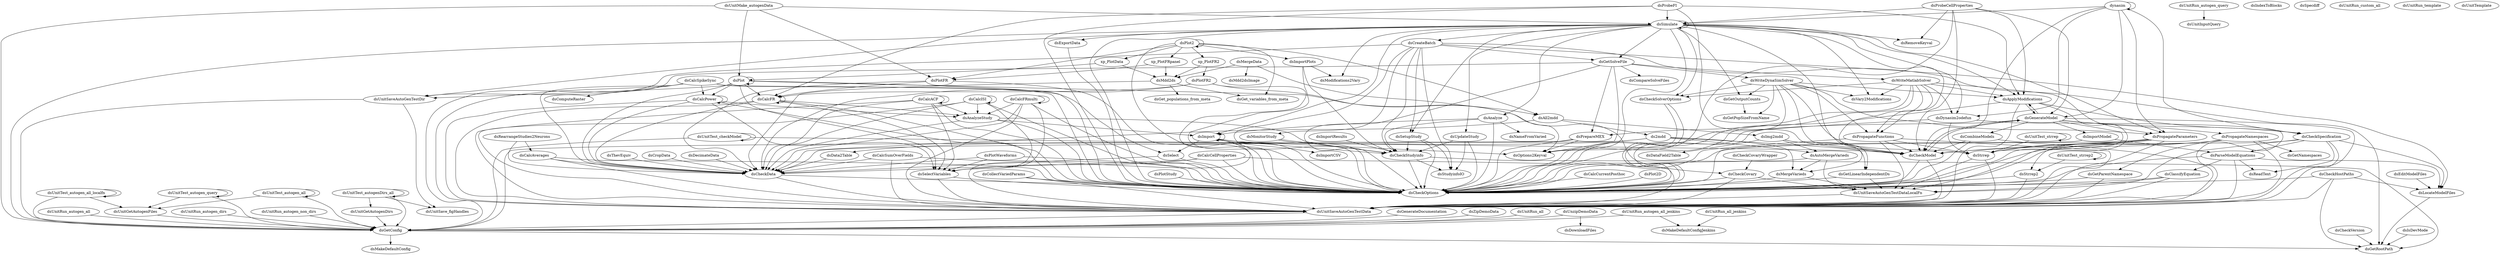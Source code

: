 /* Created by mdot for Matlab */
digraph m2html {
  dsAnalyze -> dsImport;
  dsAnalyze -> dsCheckOptions;
  dsAnalyze -> dsCheckStudyinfo;
  dsAnalyze -> dsNameFromVaried;
  dsImport -> dsImport;
  dsImport -> dsSelect;
  dsImport -> dsCheckOptions;
  dsImport -> dsCheckStudyinfo;
  dsImport -> dsImportCSV;
  dsImport -> dsOptions2Keyval;
  dsImport -> dsUnitSaveAutoGenTestData;
  dsPlot -> dsPlot;
  dsPlot -> dsCalcFR;
  dsPlot -> dsCalcPower;
  dsPlot -> dsCheckCovary;
  dsPlot -> dsCheckData;
  dsPlot -> dsCheckOptions;
  dsPlot -> dsSelectVariables;
  dsPlot -> dsUnitSaveAutoGenTestDir;
  dsPlot2 -> dsPlot2;
  dsPlot2 -> dsAll2mdd;
  dsPlot2 -> dsCheckOptions;
  dsPlot2 -> dsGet_variables_from_meta;
  dsPlot2 -> dsImportPlots;
  dsPlot2 -> dsPlotFR;
  dsPlot2 -> xp_PlotData;
  dsPlot2 -> xp_PlotFR2;
  dsPlot2 -> xp_PlotFRpanel;
  dsSelect -> dsCheckData;
  dsSelect -> dsCheckOptions;
  dsSimulate -> dsAnalyze;
  dsSimulate -> dsImport;
  dsSimulate -> dsSimulate;
  dsSimulate -> dsApplyModifications;
  dsSimulate -> dsCheckModel;
  dsSimulate -> dsCheckOptions;
  dsSimulate -> dsCheckSolverOptions;
  dsSimulate -> dsCreateBatch;
  dsSimulate -> dsDynasim2odefun;
  dsSimulate -> dsExportData;
  dsSimulate -> dsGetConfig;
  dsSimulate -> dsGetOutputCounts;
  dsSimulate -> dsGetSolveFile;
  dsSimulate -> dsModifications2Vary;
  dsSimulate -> dsOptions2Keyval;
  dsSimulate -> dsPropagateFunctions;
  dsSimulate -> dsPropagateParameters;
  dsSimulate -> dsRemoveKeyval;
  dsSimulate -> dsSetupStudy;
  dsSimulate -> dsUpdateStudy;
  dsSimulate -> dsVary2Modifications;
  dsSimulate -> dsUnitSaveAutoGenTestDir;
  dynasim -> dsSimulate;
  dynasim -> dynasim;
  dynasim -> dsCheckModel;
  dynasim -> dsCheckSpecification;
  dynasim -> dsDynasim2odefun;
  dynasim -> dsGenerateModel;
  dynasim -> dsPropagateParameters;
  ds2mdd -> dsAutoMergeVarieds;
  ds2mdd -> dsCheckData;
  ds2mdd -> dsData2Table;
  ds2mdd -> dsGetLinearIndependentDs;
  ds2mdd -> dsMergeVarieds;
  dsAll2mdd -> ds2mdd;
  dsAll2mdd -> dsCheckData;
  dsAll2mdd -> dsImg2mdd;
  dsAnalyzeStudy -> dsImport;
  dsAnalyzeStudy -> dsCheckData;
  dsAnalyzeStudy -> dsCheckOptions;
  dsAnalyzeStudy -> dsCheckStudyinfo;
  dsApplyModifications -> dsCheckOptions;
  dsApplyModifications -> dsCheckSpecification;
  dsApplyModifications -> dsGenerateModel;
  dsApplyModifications -> dsUnitSaveAutoGenTestData;
  dsApplyModifications -> dsUnitSaveAutoGenTestDataLocalFn;
  dsAutoMergeVarieds -> dsCheckOptions;
  dsAutoMergeVarieds -> dsMergeVarieds;
  dsAutoMergeVarieds -> dsUnitSaveAutoGenTestDataLocalFn;
  dsCalcACF -> dsAnalyzeStudy;
  dsCalcACF -> dsCalcACF;
  dsCalcACF -> dsCheckData;
  dsCalcACF -> dsCheckOptions;
  dsCalcACF -> dsSelectVariables;
  dsCalcACF -> dsUnitSaveAutoGenTestData;
  dsCalcAverages -> dsCheckData;
  dsCalcAverages -> dsCheckOptions;
  dsCalcAverages -> dsUnitSaveAutoGenTestData;
  dsCalcCellProperties -> dsCheckData;
  dsCalcCellProperties -> dsCheckOptions;
  dsCalcCellProperties -> dsSelectVariables;
  dsCalcCellProperties -> dsUnitSaveAutoGenTestData;
  dsCalcCurrentPosthoc -> dsCheckOptions;
  dsCalcFR -> dsAnalyzeStudy;
  dsCalcFR -> dsCalcFR;
  dsCalcFR -> dsCheckData;
  dsCalcFR -> dsCheckOptions;
  dsCalcFR -> dsSelectVariables;
  dsCalcFR -> dsUnitSaveAutoGenTestData;
  dsCalcFRmulti -> dsAnalyzeStudy;
  dsCalcFRmulti -> dsCalcFRmulti;
  dsCalcFRmulti -> dsCheckData;
  dsCalcFRmulti -> dsCheckOptions;
  dsCalcFRmulti -> dsSelectVariables;
  dsCalcFRmulti -> dsUnitSaveAutoGenTestData;
  dsCalcISI -> dsAnalyzeStudy;
  dsCalcISI -> dsCalcISI;
  dsCalcISI -> dsCheckData;
  dsCalcISI -> dsCheckOptions;
  dsCalcISI -> dsSelectVariables;
  dsCalcISI -> dsUnitSaveAutoGenTestData;
  dsCalcPower -> dsAnalyzeStudy;
  dsCalcPower -> dsCalcPower;
  dsCalcPower -> dsCheckData;
  dsCalcPower -> dsCheckOptions;
  dsCalcPower -> dsSelectVariables;
  dsCalcPower -> dsUnitSaveAutoGenTestData;
  dsCalcSpikeSync -> dsSelect;
  dsCalcSpikeSync -> dsCalcPower;
  dsCalcSpikeSync -> dsCheckData;
  dsCalcSpikeSync -> dsCheckOptions;
  dsCalcSpikeSync -> dsComputeRaster;
  dsCalcSpikeSync -> dsUnitSaveAutoGenTestData;
  dsCalcSumOverFields -> dsCheckData;
  dsCalcSumOverFields -> dsCheckOptions;
  dsCalcSumOverFields -> dsUnitSaveAutoGenTestData;
  dsCheckCovary -> dsCheckOptions;
  dsCheckCovary -> dsUnitSaveAutoGenTestData;
  dsCheckCovary -> dsUnitSaveAutoGenTestDataLocalFn;
  dsCheckCovaryWrapper -> dsCheckCovary;
  dsCheckData -> dsCheckOptions;
  dsCheckData -> dsUnitSaveAutoGenTestData;
  dsCheckHostPaths -> dsCheckOptions;
  dsCheckHostPaths -> dsGetRootPath;
  dsCheckHostPaths -> dsLocateModelFiles;
  dsCheckHostPaths -> dsUnitSaveAutoGenTestData;
  dsCheckModel -> dsCheckOptions;
  dsCheckModel -> dsGenerateModel;
  dsCheckModel -> dsUnitSaveAutoGenTestData;
  dsCheckSolverOptions -> dsCheckOptions;
  dsCheckSolverOptions -> dsOptions2Keyval;
  dsCheckSpecification -> dsCheckOptions;
  dsCheckSpecification -> dsLocateModelFiles;
  dsCheckSpecification -> dsParseModelEquations;
  dsCheckSpecification -> dsReadText;
  dsCheckSpecification -> dsUnitSaveAutoGenTestData;
  dsCheckSpecification -> dsUnitSaveAutoGenTestDataLocalFn;
  dsCheckStudyinfo -> dsCheckOptions;
  dsCheckStudyinfo -> dsGetRootPath;
  dsCheckStudyinfo -> dsStudyinfoIO;
  dsCheckVersion -> dsGetRootPath;
  dsClassifyEquation -> dsCheckOptions;
  dsClassifyEquation -> dsUnitSaveAutoGenTestData;
  dsClassifyEquation -> dsUnitSaveAutoGenTestDataLocalFn;
  dsCollectVariedParams -> dsCheckOptions;
  dsCollectVariedParams -> dsUnitSaveAutoGenTestData;
  dsCombineModels -> dsCheckModel;
  dsCombineModels -> dsCheckOptions;
  dsCombineModels -> dsUnitSaveAutoGenTestData;
  dsCreateBatch -> dsCheckOptions;
  dsCreateBatch -> dsCheckStudyinfo;
  dsCreateBatch -> dsGetRootPath;
  dsCreateBatch -> dsGetSolveFile;
  dsCreateBatch -> dsLocateModelFiles;
  dsCreateBatch -> dsMonitorStudy;
  dsCreateBatch -> dsSetupStudy;
  dsCreateBatch -> dsStudyinfoIO;
  dsCreateBatch -> dsUnitSaveAutoGenTestDir;
  dsCropData -> dsCheckData;
  dsData2Table -> dsCheckData;
  dsDecimateData -> dsCheckData;
  dsDynasim2odefun -> dsCheckOptions;
  dsDynasim2odefun -> dsStrrep;
  dsDynasim2odefun -> dsUnitSaveAutoGenTestData;
  dsEditModelFiles -> dsLocateModelFiles;
  dsExportData -> dsCheckOptions;
  dsGenerateDocumentation -> dsGetConfig;
  dsGenerateModel -> dsApplyModifications;
  dsGenerateModel -> dsCheckModel;
  dsGenerateModel -> dsCheckOptions;
  dsGenerateModel -> dsCheckSpecification;
  dsGenerateModel -> dsCombineModels;
  dsGenerateModel -> dsImportModel;
  dsGenerateModel -> dsPropagateNamespaces;
  dsGenerateModel -> dsStrrep;
  dsGenerateModel -> dsUnitSaveAutoGenTestData;
  dsGetConfig -> dsGetRootPath;
  dsGetConfig -> dsMakeDefaultConfig;
  dsGetLinearIndependentDs -> dsCheckOptions;
  dsGetLinearIndependentDs -> dsUnitSaveAutoGenTestDataLocalFn;
  dsGetOutputCounts -> dsGetPopSizeFromName;
  dsGetParentNamespace -> dsCheckOptions;
  dsGetParentNamespace -> dsUnitSaveAutoGenTestData;
  dsGetSolveFile -> dsCheckOptions;
  dsGetSolveFile -> dsCompareSolveFiles;
  dsGetSolveFile -> dsGetConfig;
  dsGetSolveFile -> dsOptions2Keyval;
  dsGetSolveFile -> dsPrepareMEX;
  dsGetSolveFile -> dsWriteDynaSimSolver;
  dsGetSolveFile -> dsWriteMatlabSolver;
  dsImg2mdd -> dsAutoMergeVarieds;
  dsImg2mdd -> dsDataField2Table;
  dsImg2mdd -> dsGetLinearIndependentDs;
  dsImg2mdd -> dsMergeVarieds;
  dsImportModel -> dsCheckOptions;
  dsImportModel -> dsParseModelEquations;
  dsImportPlots -> dsCheckOptions;
  dsImportPlots -> dsCheckStudyinfo;
  dsImportPlots -> dsModifications2Vary;
  dsImportResults -> dsCheckStudyinfo;
  dsIsDevMode -> dsGetRootPath;
  dsLocateModelFiles -> dsGetRootPath;
  dsMdd2ds -> dsCheckData;
  dsMdd2ds -> dsGet_populations_from_meta;
  dsMdd2ds -> dsGet_variables_from_meta;
  dsMergeData -> dsAll2mdd;
  dsMergeData -> dsMdd2ds;
  dsMergeData -> dsMdd2dsImage;
  dsMergeVarieds -> dsCheckOptions;
  dsMergeVarieds -> dsUnitSaveAutoGenTestDataLocalFn;
  dsMonitorStudy -> dsCheckOptions;
  dsMonitorStudy -> dsCheckStudyinfo;
  dsParseModelEquations -> dsCheckOptions;
  dsParseModelEquations -> dsClassifyEquation;
  dsParseModelEquations -> dsLocateModelFiles;
  dsParseModelEquations -> dsReadText;
  dsParseModelEquations -> dsUnitSaveAutoGenTestData;
  dsPlot2D -> dsCheckOptions;
  dsPlotFR -> dsCalcFR;
  dsPlotFR -> dsCheckData;
  dsPlotFR -> dsCheckOptions;
  dsPlotFR2 -> dsCalcFR;
  dsPlotFR2 -> dsCheckData;
  dsPlotFR2 -> dsCheckOptions;
  dsPlotFR2 -> dsOptions2Keyval;
  dsPlotStudy -> dsCheckOptions;
  dsPlotWaveforms -> dsCheckData;
  dsPlotWaveforms -> dsCheckOptions;
  dsPlotWaveforms -> dsSelectVariables;
  dsPrepareMEX -> dsCheckOptions;
  dsPrepareMEX -> dsGetConfig;
  dsPrepareMEX -> dsOptions2Keyval;
  dsProbeCellProperties -> dsSimulate;
  dsProbeCellProperties -> dsApplyModifications;
  dsProbeCellProperties -> dsCheckModel;
  dsProbeCellProperties -> dsCheckOptions;
  dsProbeCellProperties -> dsGenerateModel;
  dsProbeCellProperties -> dsRemoveKeyval;
  dsProbeFI -> dsSimulate;
  dsProbeFI -> dsApplyModifications;
  dsProbeFI -> dsCalcFR;
  dsProbeFI -> dsCheckModel;
  dsProbeFI -> dsCheckOptions;
  dsPropagateFunctions -> dsCheckModel;
  dsPropagateFunctions -> dsCheckOptions;
  dsPropagateFunctions -> dsStrrep;
  dsPropagateFunctions -> dsUnitSaveAutoGenTestData;
  dsPropagateFunctions -> dsUnitSaveAutoGenTestDataLocalFn;
  dsPropagateNamespaces -> dsCheckModel;
  dsPropagateNamespaces -> dsCheckOptions;
  dsPropagateNamespaces -> dsGetNamespaces;
  dsPropagateNamespaces -> dsGetParentNamespace;
  dsPropagateNamespaces -> dsStrrep;
  dsPropagateNamespaces -> dsUnitSaveAutoGenTestData;
  dsPropagateParameters -> dsCheckModel;
  dsPropagateParameters -> dsCheckOptions;
  dsPropagateParameters -> dsStrrep;
  dsPropagateParameters -> dsStrrep2;
  dsPropagateParameters -> dsUnitSaveAutoGenTestData;
  dsPropagateParameters -> dsUnitSaveAutoGenTestDataLocalFn;
  dsRearrangeStudies2Neurons -> dsCalcAverages;
  dsRearrangeStudies2Neurons -> dsCheckData;
  dsSelectVariables -> dsCheckOptions;
  dsSelectVariables -> dsUnitSaveAutoGenTestData;
  dsSetupStudy -> dsCheckOptions;
  dsSetupStudy -> dsCheckStudyinfo;
  dsSetupStudy -> dsStudyinfoIO;
  dsStrrep -> dsCheckOptions;
  dsStrrep -> dsUnitSaveAutoGenTestData;
  dsStrrep2 -> dsCheckOptions;
  dsStrrep2 -> dsUnitSaveAutoGenTestData;
  dsThevEquiv -> dsCheckData;
  dsUnzipDemoData -> dsDownloadFiles;
  dsUnzipDemoData -> dsGetConfig;
  dsUpdateStudy -> dsCheckOptions;
  dsUpdateStudy -> dsCheckStudyinfo;
  dsUpdateStudy -> dsStudyinfoIO;
  dsWriteDynaSimSolver -> dsApplyModifications;
  dsWriteDynaSimSolver -> dsCheckModel;
  dsWriteDynaSimSolver -> dsCheckOptions;
  dsWriteDynaSimSolver -> dsCheckSolverOptions;
  dsWriteDynaSimSolver -> dsGetOutputCounts;
  dsWriteDynaSimSolver -> dsGetPopSizeFromName;
  dsWriteDynaSimSolver -> dsPropagateFunctions;
  dsWriteDynaSimSolver -> dsPropagateParameters;
  dsWriteDynaSimSolver -> dsStrrep;
  dsWriteDynaSimSolver -> dsVary2Modifications;
  dsWriteMatlabSolver -> dsApplyModifications;
  dsWriteMatlabSolver -> dsCheckModel;
  dsWriteMatlabSolver -> dsCheckOptions;
  dsWriteMatlabSolver -> dsCheckSolverOptions;
  dsWriteMatlabSolver -> dsDynasim2odefun;
  dsWriteMatlabSolver -> dsPrepareMEX;
  dsWriteMatlabSolver -> dsPropagateFunctions;
  dsWriteMatlabSolver -> dsPropagateParameters;
  dsWriteMatlabSolver -> dsVary2Modifications;
  dsZipDemoData -> dsGetConfig;
  dsUnitGetAutogenDirs -> dsGetConfig;
  dsUnitGetAutogenFiles -> dsGetConfig;
  dsUnitMake_autogenData -> dsPlot;
  dsUnitMake_autogenData -> dsSimulate;
  dsUnitMake_autogenData -> dsGetConfig;
  dsUnitMake_autogenData -> dsPlotFR;
  dsUnitRun_all -> dsGetConfig;
  dsUnitRun_all_jenkins -> dsMakeDefaultConfigJenkins;
  dsUnitRun_autogen_all -> dsGetConfig;
  dsUnitRun_autogen_all_jenkins -> dsGetConfig;
  dsUnitRun_autogen_all_jenkins -> dsMakeDefaultConfigJenkins;
  dsUnitRun_autogen_dirs -> dsGetConfig;
  dsUnitRun_autogen_non_dirs -> dsGetConfig;
  dsUnitRun_autogen_query -> dsUnitInputQuery;
  dsUnitSaveAutoGenTestData -> dsGetConfig;
  dsUnitSaveAutoGenTestDataLocalFn -> dsUnitSaveAutoGenTestData;
  dsUnitSaveAutoGenTestDir -> dsGetConfig;
  dsUnitSaveAutoGenTestDir -> dsUnitSave_figHandles;
  dsUnitTest_autogenDirs_all -> dsGetConfig;
  dsUnitTest_autogenDirs_all -> dsUnitGetAutogenDirs;
  dsUnitTest_autogenDirs_all -> dsUnitSave_figHandles;
  dsUnitTest_autogenDirs_all -> dsUnitTest_autogenDirs_all;
  dsUnitTest_autogen_all -> dsGetConfig;
  dsUnitTest_autogen_all -> dsUnitGetAutogenFiles;
  dsUnitTest_autogen_all -> dsUnitTest_autogen_all;
  dsUnitTest_autogen_all_localfn -> dsGetConfig;
  dsUnitTest_autogen_all_localfn -> dsUnitGetAutogenFiles;
  dsUnitTest_autogen_all_localfn -> dsUnitTest_autogen_all_localfn;
  dsUnitTest_autogen_query -> dsGetConfig;
  dsUnitTest_autogen_query -> dsUnitGetAutogenFiles;
  dsUnitTest_autogen_query -> dsUnitTest_autogen_query;
  dsUnitTest_checkModel -> dsCheckModel;
  dsUnitTest_checkModel -> dsGetConfig;
  dsUnitTest_checkModel -> dsUnitTest_checkModel;
  dsUnitTest_strrep -> dsStrrep;
  dsUnitTest_strrep -> dsUnitTest_strrep;
  dsUnitTest_strrep2 -> dsStrrep2;
  dsUnitTest_strrep2 -> dsUnitTest_strrep2;
  xp_PlotData -> dsPlot;
  xp_PlotData -> dsMdd2ds;
  xp_PlotFR2 -> dsMdd2ds;
  xp_PlotFR2 -> dsPlotFR2;
  xp_PlotFRpanel -> dsMdd2ds;
  xp_PlotFRpanel -> dsPlotFR;

  dsAnalyze [URL="functions/dsAnalyze.html"];
  dsImport [URL="functions/dsImport.html"];
  dsPlot [URL="functions/dsPlot.html"];
  dsPlot2 [URL="functions/dsPlot2.html"];
  dsSelect [URL="functions/dsSelect.html"];
  dsSimulate [URL="functions/dsSimulate.html"];
  dynasim [URL="functions/dynasim.html"];
  ds2mdd [URL="functions/internal/ds2mdd.html"];
  dsAll2mdd [URL="functions/internal/dsAll2mdd.html"];
  dsAnalyzeStudy [URL="functions/internal/dsAnalyzeStudy.html"];
  dsApplyModifications [URL="functions/internal/dsApplyModifications.html"];
  dsAutoMergeVarieds [URL="functions/internal/dsAutoMergeVarieds.html"];
  dsCalcACF [URL="functions/internal/dsCalcACF.html"];
  dsCalcAverages [URL="functions/internal/dsCalcAverages.html"];
  dsCalcCellProperties [URL="functions/internal/dsCalcCellProperties.html"];
  dsCalcCurrentPosthoc [URL="functions/internal/dsCalcCurrentPosthoc.html"];
  dsCalcFR [URL="functions/internal/dsCalcFR.html"];
  dsCalcFRmulti [URL="functions/internal/dsCalcFRmulti.html"];
  dsCalcISI [URL="functions/internal/dsCalcISI.html"];
  dsCalcPower [URL="functions/internal/dsCalcPower.html"];
  dsCalcSpikeSync [URL="functions/internal/dsCalcSpikeSync.html"];
  dsCalcSumOverFields [URL="functions/internal/dsCalcSumOverFields.html"];
  dsCheckCovary [URL="functions/internal/dsCheckCovary.html"];
  dsCheckCovaryWrapper [URL="functions/internal/dsCheckCovaryWrapper.html"];
  dsCheckData [URL="functions/internal/dsCheckData.html"];
  dsCheckHostPaths [URL="functions/internal/dsCheckHostPaths.html"];
  dsCheckModel [URL="functions/internal/dsCheckModel.html"];
  dsCheckOptions [URL="functions/internal/dsCheckOptions.html"];
  dsCheckSolverOptions [URL="functions/internal/dsCheckSolverOptions.html"];
  dsCheckSpecification [URL="functions/internal/dsCheckSpecification.html"];
  dsCheckStudyinfo [URL="functions/internal/dsCheckStudyinfo.html"];
  dsCheckVersion [URL="functions/internal/dsCheckVersion.html"];
  dsClassifyEquation [URL="functions/internal/dsClassifyEquation.html"];
  dsCollectVariedParams [URL="functions/internal/dsCollectVariedParams.html"];
  dsCombineModels [URL="functions/internal/dsCombineModels.html"];
  dsCompareSolveFiles [URL="functions/internal/dsCompareSolveFiles.html"];
  dsComputeRaster [URL="functions/internal/dsComputeRaster.html"];
  dsCreateBatch [URL="functions/internal/dsCreateBatch.html"];
  dsCropData [URL="functions/internal/dsCropData.html"];
  dsData2Table [URL="functions/internal/dsData2Table.html"];
  dsDataField2Table [URL="functions/internal/dsDataField2Table.html"];
  dsDecimateData [URL="functions/internal/dsDecimateData.html"];
  dsDownloadFiles [URL="functions/internal/dsDownloadFiles.html"];
  dsDynasim2odefun [URL="functions/internal/dsDynasim2odefun.html"];
  dsEditModelFiles [URL="functions/internal/dsEditModelFiles.html"];
  dsExportData [URL="functions/internal/dsExportData.html"];
  dsGenerateDocumentation [URL="functions/internal/dsGenerateDocumentation.html"];
  dsGenerateModel [URL="functions/internal/dsGenerateModel.html"];
  dsGetConfig [URL="functions/internal/dsGetConfig.html"];
  dsGetLinearIndependentDs [URL="functions/internal/dsGetLinearIndependentDs.html"];
  dsGetNamespaces [URL="functions/internal/dsGetNamespaces.html"];
  dsGetOutputCounts [URL="functions/internal/dsGetOutputCounts.html"];
  dsGetParentNamespace [URL="functions/internal/dsGetParentNamespace.html"];
  dsGetPopSizeFromName [URL="functions/internal/dsGetPopSizeFromName.html"];
  dsGetRootPath [URL="functions/internal/dsGetRootPath.html"];
  dsGetSolveFile [URL="functions/internal/dsGetSolveFile.html"];
  dsGet_populations_from_meta [URL="functions/internal/dsGet_populations_from_meta.html"];
  dsGet_variables_from_meta [URL="functions/internal/dsGet_variables_from_meta.html"];
  dsImg2mdd [URL="functions/internal/dsImg2mdd.html"];
  dsImportCSV [URL="functions/internal/dsImportCSV.html"];
  dsImportModel [URL="functions/internal/dsImportModel.html"];
  dsImportPlots [URL="functions/internal/dsImportPlots.html"];
  dsImportResults [URL="functions/internal/dsImportResults.html"];
  dsIndexToBlocks [URL="functions/internal/dsIndexToBlocks.html"];
  dsIsDevMode [URL="functions/internal/dsIsDevMode.html"];
  dsLocateModelFiles [URL="functions/internal/dsLocateModelFiles.html"];
  dsMakeDefaultConfig [URL="functions/internal/dsMakeDefaultConfig.html"];
  dsMakeDefaultConfigJenkins [URL="functions/internal/dsMakeDefaultConfigJenkins.html"];
  dsMdd2ds [URL="functions/internal/dsMdd2ds.html"];
  dsMdd2dsImage [URL="functions/internal/dsMdd2dsImage.html"];
  dsMergeData [URL="functions/internal/dsMergeData.html"];
  dsMergeVarieds [URL="functions/internal/dsMergeVarieds.html"];
  dsModifications2Vary [URL="functions/internal/dsModifications2Vary.html"];
  dsMonitorStudy [URL="functions/internal/dsMonitorStudy.html"];
  dsNameFromVaried [URL="functions/internal/dsNameFromVaried.html"];
  dsOptions2Keyval [URL="functions/internal/dsOptions2Keyval.html"];
  dsParseModelEquations [URL="functions/internal/dsParseModelEquations.html"];
  dsPlot2D [URL="functions/internal/dsPlot2D.html"];
  dsPlotFR [URL="functions/internal/dsPlotFR.html"];
  dsPlotFR2 [URL="functions/internal/dsPlotFR2.html"];
  dsPlotStudy [URL="functions/internal/dsPlotStudy.html"];
  dsPlotWaveforms [URL="functions/internal/dsPlotWaveforms.html"];
  dsPrepareMEX [URL="functions/internal/dsPrepareMEX.html"];
  dsProbeCellProperties [URL="functions/internal/dsProbeCellProperties.html"];
  dsProbeFI [URL="functions/internal/dsProbeFI.html"];
  dsPropagateFunctions [URL="functions/internal/dsPropagateFunctions.html"];
  dsPropagateNamespaces [URL="functions/internal/dsPropagateNamespaces.html"];
  dsPropagateParameters [URL="functions/internal/dsPropagateParameters.html"];
  dsReadText [URL="functions/internal/dsReadText.html"];
  dsRearrangeStudies2Neurons [URL="functions/internal/dsRearrangeStudies2Neurons.html"];
  dsRemoveKeyval [URL="functions/internal/dsRemoveKeyval.html"];
  dsSelectVariables [URL="functions/internal/dsSelectVariables.html"];
  dsSetupStudy [URL="functions/internal/dsSetupStudy.html"];
  dsSpecdiff [URL="functions/internal/dsSpecdiff.html"];
  dsStrrep [URL="functions/internal/dsStrrep.html"];
  dsStrrep2 [URL="functions/internal/dsStrrep2.html"];
  dsStudyinfoIO [URL="functions/internal/dsStudyinfoIO.html"];
  dsThevEquiv [URL="functions/internal/dsThevEquiv.html"];
  dsUnzipDemoData [URL="functions/internal/dsUnzipDemoData.html"];
  dsUpdateStudy [URL="functions/internal/dsUpdateStudy.html"];
  dsVary2Modifications [URL="functions/internal/dsVary2Modifications.html"];
  dsWriteDynaSimSolver [URL="functions/internal/dsWriteDynaSimSolver.html"];
  dsWriteMatlabSolver [URL="functions/internal/dsWriteMatlabSolver.html"];
  dsZipDemoData [URL="functions/internal/dsZipDemoData.html"];
  dsUnitGetAutogenDirs [URL="functions/internal/unit-test/dsUnitGetAutogenDirs.html"];
  dsUnitGetAutogenFiles [URL="functions/internal/unit-test/dsUnitGetAutogenFiles.html"];
  dsUnitInputQuery [URL="functions/internal/unit-test/dsUnitInputQuery.html"];
  dsUnitMake_autogenData [URL="functions/internal/unit-test/dsUnitMake_autogenData.html"];
  dsUnitRun_all [URL="functions/internal/unit-test/dsUnitRun_all.html"];
  dsUnitRun_all_jenkins [URL="functions/internal/unit-test/dsUnitRun_all_jenkins.html"];
  dsUnitRun_autogen_all [URL="functions/internal/unit-test/dsUnitRun_autogen_all.html"];
  dsUnitRun_autogen_all_jenkins [URL="functions/internal/unit-test/dsUnitRun_autogen_all_jenkins.html"];
  dsUnitRun_autogen_dirs [URL="functions/internal/unit-test/dsUnitRun_autogen_dirs.html"];
  dsUnitRun_autogen_non_dirs [URL="functions/internal/unit-test/dsUnitRun_autogen_non_dirs.html"];
  dsUnitRun_autogen_query [URL="functions/internal/unit-test/dsUnitRun_autogen_query.html"];
  dsUnitRun_custom_all [URL="functions/internal/unit-test/dsUnitRun_custom_all.html"];
  dsUnitRun_template [URL="functions/internal/unit-test/dsUnitRun_template.html"];
  dsUnitSaveAutoGenTestData [URL="functions/internal/unit-test/dsUnitSaveAutoGenTestData.html"];
  dsUnitSaveAutoGenTestDataLocalFn [URL="functions/internal/unit-test/dsUnitSaveAutoGenTestDataLocalFn.html"];
  dsUnitSaveAutoGenTestDir [URL="functions/internal/unit-test/dsUnitSaveAutoGenTestDir.html"];
  dsUnitSave_figHandles [URL="functions/internal/unit-test/dsUnitSave_figHandles.html"];
  dsUnitTemplate [URL="functions/internal/unit-test/dsUnitTemplate.html"];
  dsUnitTest_autogenDirs_all [URL="functions/internal/unit-test/dsUnitTest_autogenDirs_all.html"];
  dsUnitTest_autogen_all [URL="functions/internal/unit-test/dsUnitTest_autogen_all.html"];
  dsUnitTest_autogen_all_localfn [URL="functions/internal/unit-test/dsUnitTest_autogen_all_localfn.html"];
  dsUnitTest_autogen_query [URL="functions/internal/unit-test/dsUnitTest_autogen_query.html"];
  dsUnitTest_checkModel [URL="functions/internal/unit-test/dsUnitTest_checkModel.html"];
  dsUnitTest_strrep [URL="functions/internal/unit-test/dsUnitTest_strrep.html"];
  dsUnitTest_strrep2 [URL="functions/internal/unit-test/dsUnitTest_strrep2.html"];
  xp_PlotData [URL="functions/internal/xp_libraries/xp_PlotData.html"];
  xp_PlotFR2 [URL="functions/internal/xp_libraries/xp_PlotFR2.html"];
  xp_PlotFRpanel [URL="functions/internal/xp_libraries/xp_PlotFRpanel.html"];
}